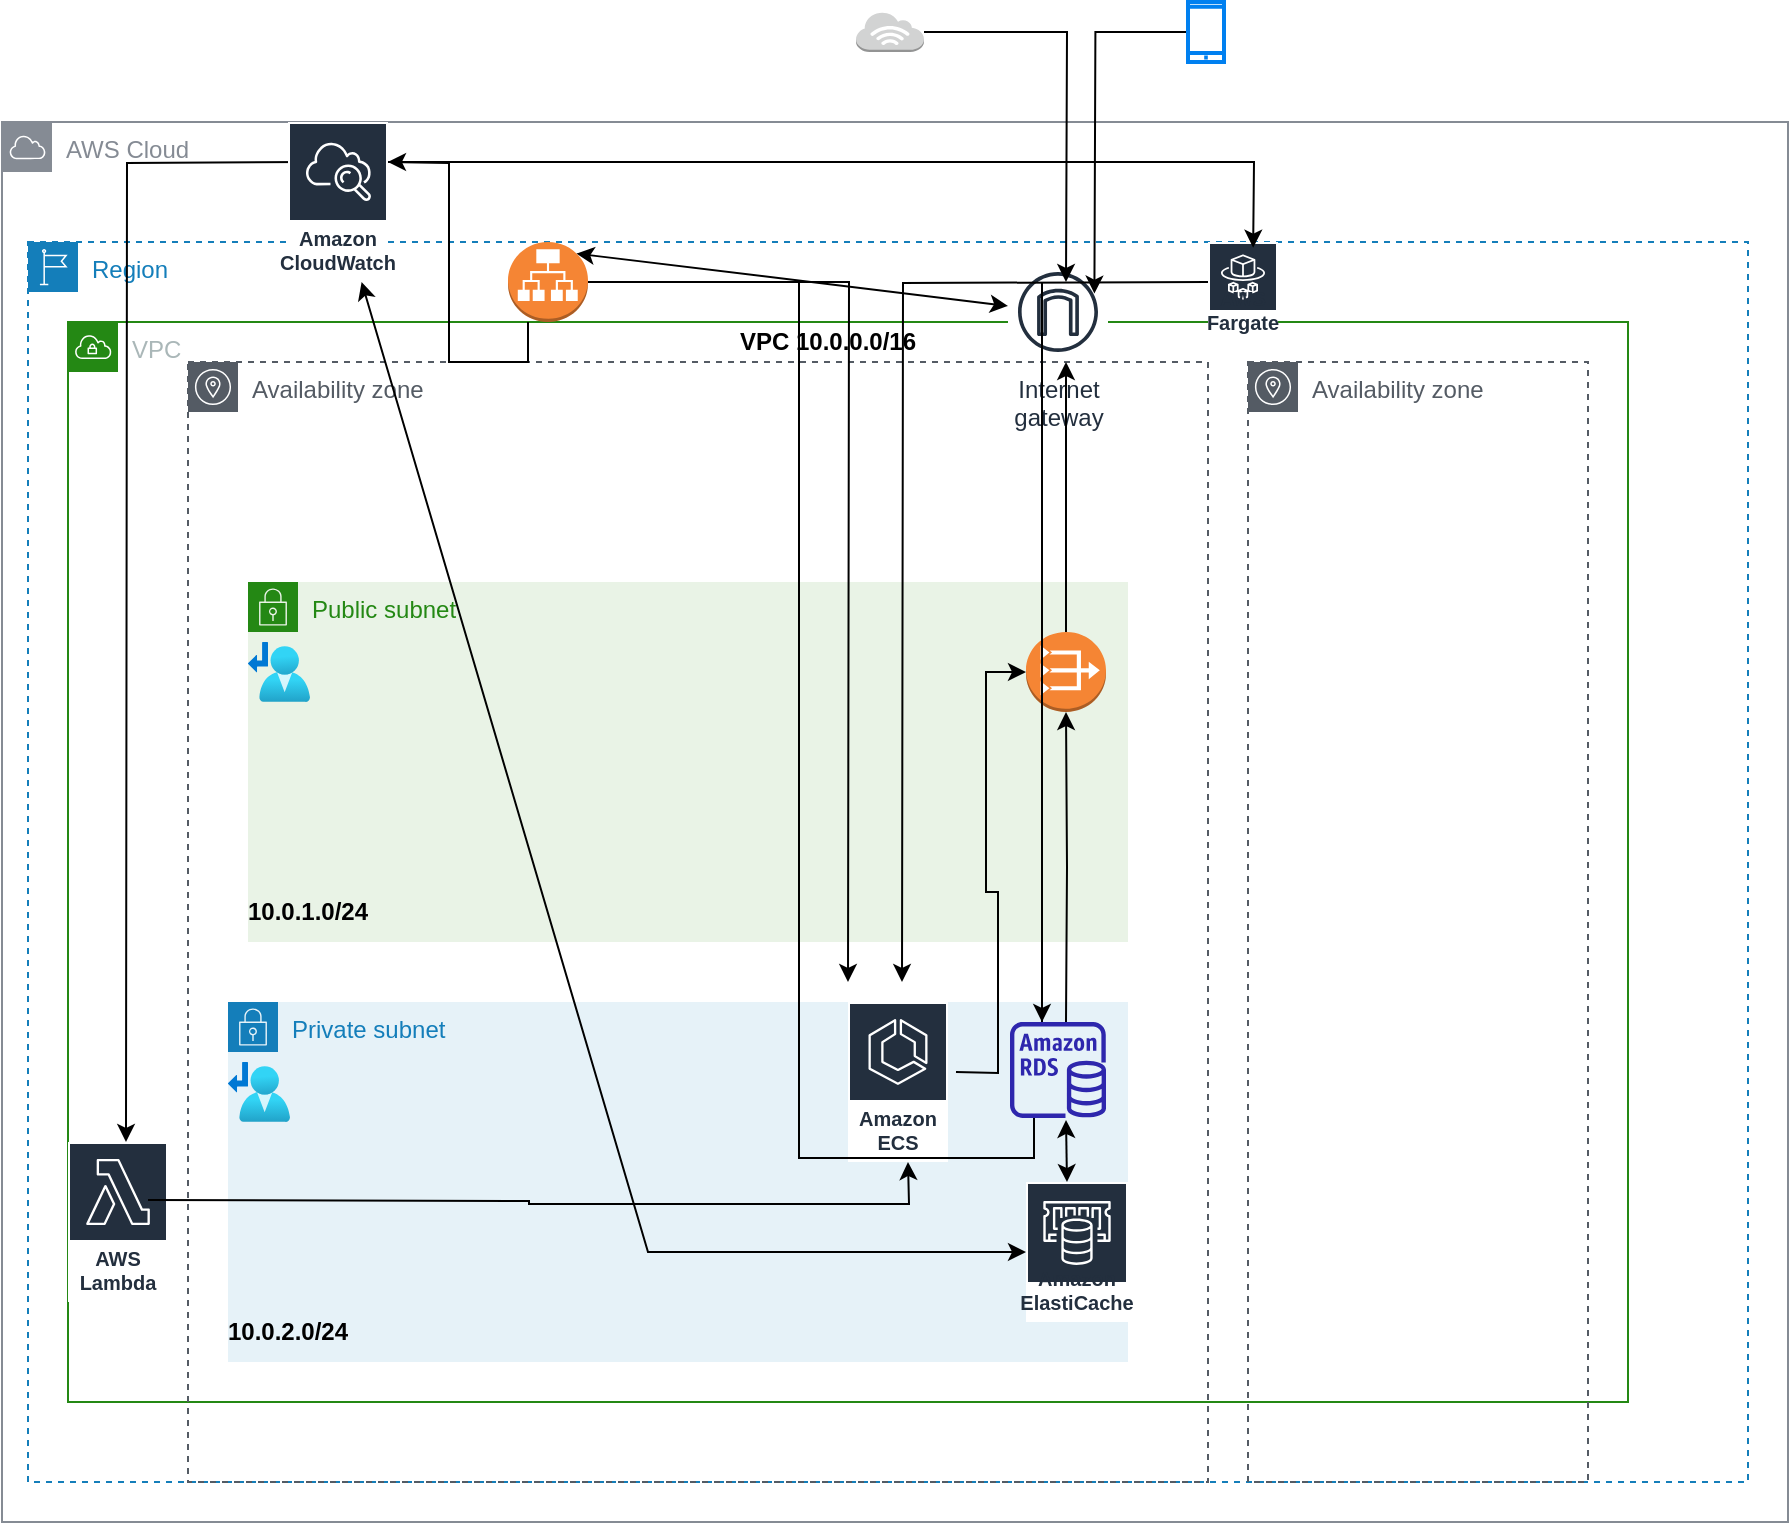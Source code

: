 <mxfile version="16.5.6" type="github">
  <diagram id="bJjdfScnOhEYDZ1nvRLR" name="Page-1">
    <mxGraphModel dx="2310" dy="1950" grid="1" gridSize="10" guides="1" tooltips="1" connect="1" arrows="1" fold="1" page="1" pageScale="1" pageWidth="827" pageHeight="1169" math="0" shadow="0">
      <root>
        <mxCell id="0" />
        <mxCell id="bB3c_y69kQhv3heVyW8m-2" parent="0" />
        <mxCell id="bB3c_y69kQhv3heVyW8m-3" value="Region" style="points=[[0,0],[0.25,0],[0.5,0],[0.75,0],[1,0],[1,0.25],[1,0.5],[1,0.75],[1,1],[0.75,1],[0.5,1],[0.25,1],[0,1],[0,0.75],[0,0.5],[0,0.25]];outlineConnect=0;gradientColor=none;html=1;whiteSpace=wrap;fontSize=12;fontStyle=0;container=1;pointerEvents=0;collapsible=0;recursiveResize=0;shape=mxgraph.aws4.group;grIcon=mxgraph.aws4.group_region;strokeColor=#147EBA;fillColor=none;verticalAlign=top;align=left;spacingLeft=30;fontColor=#147EBA;dashed=1;" parent="bB3c_y69kQhv3heVyW8m-2" vertex="1">
          <mxGeometry x="10" y="10" width="860" height="620" as="geometry" />
        </mxCell>
        <mxCell id="bB3c_y69kQhv3heVyW8m-5" value="VPC" style="points=[[0,0],[0.25,0],[0.5,0],[0.75,0],[1,0],[1,0.25],[1,0.5],[1,0.75],[1,1],[0.75,1],[0.5,1],[0.25,1],[0,1],[0,0.75],[0,0.5],[0,0.25]];outlineConnect=0;gradientColor=none;html=1;whiteSpace=wrap;fontSize=12;fontStyle=0;container=0;pointerEvents=0;collapsible=0;recursiveResize=0;shape=mxgraph.aws4.group;grIcon=mxgraph.aws4.group_vpc;strokeColor=#248814;fillColor=none;verticalAlign=top;align=left;spacingLeft=30;fontColor=#AAB7B8;dashed=0;" parent="bB3c_y69kQhv3heVyW8m-3" vertex="1">
          <mxGeometry x="20" y="40" width="780" height="540" as="geometry" />
        </mxCell>
        <UserObject label="&lt;b&gt;VPC 10.0.0.0/16&lt;/b&gt;" placeholders="1" name="Variable" id="bB3c_y69kQhv3heVyW8m-9">
          <mxCell style="text;html=1;strokeColor=none;fillColor=none;align=center;verticalAlign=middle;whiteSpace=wrap;overflow=hidden;" parent="bB3c_y69kQhv3heVyW8m-3" vertex="1">
            <mxGeometry x="345" y="40" width="110" height="20" as="geometry" />
          </mxCell>
        </UserObject>
        <mxCell id="rqBP-0w8A14e_5uNB48a-29" value="AWS Cloud" style="sketch=0;outlineConnect=0;gradientColor=none;html=1;whiteSpace=wrap;fontSize=12;fontStyle=0;shape=mxgraph.aws4.group;grIcon=mxgraph.aws4.group_aws_cloud;strokeColor=#858B94;fillColor=none;verticalAlign=top;align=left;spacingLeft=30;fontColor=#858B94;dashed=0;" parent="bB3c_y69kQhv3heVyW8m-3" vertex="1">
          <mxGeometry x="-13" y="-60" width="893" height="700" as="geometry" />
        </mxCell>
        <mxCell id="rqBP-0w8A14e_5uNB48a-3" value="" style="outlineConnect=0;dashed=0;verticalLabelPosition=bottom;verticalAlign=top;align=center;html=1;shape=mxgraph.aws3.application_load_balancer;fillColor=#F58534;gradientColor=none;" parent="bB3c_y69kQhv3heVyW8m-3" vertex="1">
          <mxGeometry x="240" width="40" height="40" as="geometry" />
        </mxCell>
        <mxCell id="rqBP-0w8A14e_5uNB48a-5" value="" style="endArrow=classic;startArrow=classic;html=1;rounded=0;entryX=0.855;entryY=0.145;entryDx=0;entryDy=0;entryPerimeter=0;" parent="bB3c_y69kQhv3heVyW8m-3" source="rqBP-0w8A14e_5uNB48a-33" target="rqBP-0w8A14e_5uNB48a-3" edge="1">
          <mxGeometry width="50" height="50" relative="1" as="geometry">
            <mxPoint x="499" y="37.206" as="sourcePoint" />
            <mxPoint x="650" y="350" as="targetPoint" />
          </mxGeometry>
        </mxCell>
        <mxCell id="rqBP-0w8A14e_5uNB48a-32" value="AWS Lambda" style="sketch=0;outlineConnect=0;fontColor=#232F3E;gradientColor=none;strokeColor=#ffffff;fillColor=#232F3E;dashed=0;verticalLabelPosition=middle;verticalAlign=bottom;align=center;html=1;whiteSpace=wrap;fontSize=10;fontStyle=1;spacing=3;shape=mxgraph.aws4.productIcon;prIcon=mxgraph.aws4.lambda;" parent="bB3c_y69kQhv3heVyW8m-3" vertex="1">
          <mxGeometry x="20" y="450" width="50" height="80" as="geometry" />
        </mxCell>
        <mxCell id="rqBP-0w8A14e_5uNB48a-33" value="Internet&#xa;gateway" style="sketch=0;outlineConnect=0;fontColor=#232F3E;gradientColor=none;strokeColor=#232F3E;fillColor=#ffffff;dashed=0;verticalLabelPosition=bottom;verticalAlign=top;align=center;html=1;fontSize=12;fontStyle=0;aspect=fixed;shape=mxgraph.aws4.resourceIcon;resIcon=mxgraph.aws4.internet_gateway;" parent="bB3c_y69kQhv3heVyW8m-3" vertex="1">
          <mxGeometry x="490" y="10" width="50" height="50" as="geometry" />
        </mxCell>
        <mxCell id="IcXUuV9AT2UmC7xQ3hC1-0" value="AWS Fargate" style="sketch=0;outlineConnect=0;fontColor=#232F3E;gradientColor=none;strokeColor=#ffffff;fillColor=#232F3E;dashed=0;verticalLabelPosition=middle;verticalAlign=bottom;align=center;html=1;whiteSpace=wrap;fontSize=10;fontStyle=1;spacing=3;shape=mxgraph.aws4.productIcon;prIcon=mxgraph.aws4.fargate;" vertex="1" parent="bB3c_y69kQhv3heVyW8m-3">
          <mxGeometry x="590" width="35" height="50" as="geometry" />
        </mxCell>
        <mxCell id="rqBP-0w8A14e_5uNB48a-27" style="edgeStyle=orthogonalEdgeStyle;rounded=0;orthogonalLoop=1;jettySize=auto;html=1;" parent="bB3c_y69kQhv3heVyW8m-2" source="bB3c_y69kQhv3heVyW8m-22" edge="1">
          <mxGeometry relative="1" as="geometry">
            <mxPoint x="529" y="30" as="targetPoint" />
          </mxGeometry>
        </mxCell>
        <mxCell id="bB3c_y69kQhv3heVyW8m-22" value="" style="outlineConnect=0;dashed=0;verticalLabelPosition=bottom;verticalAlign=top;align=center;html=1;shape=mxgraph.aws3.internet_3;fillColor=#D2D3D3;gradientColor=none;" parent="bB3c_y69kQhv3heVyW8m-2" vertex="1">
          <mxGeometry x="424" y="-105" width="34" height="20" as="geometry" />
        </mxCell>
        <mxCell id="vMngIz2PfXexnk4Se60b-8" value="Availability zone" style="sketch=0;outlineConnect=0;gradientColor=none;html=1;whiteSpace=wrap;fontSize=12;fontStyle=0;shape=mxgraph.aws4.group;grIcon=mxgraph.aws4.group_availability_zone;strokeColor=#545B64;fillColor=none;verticalAlign=top;align=left;spacingLeft=30;fontColor=#545B64;dashed=1;" parent="bB3c_y69kQhv3heVyW8m-2" vertex="1">
          <mxGeometry x="90" y="70" width="510" height="560" as="geometry" />
        </mxCell>
        <mxCell id="vMngIz2PfXexnk4Se60b-9" value="Availability zone" style="sketch=0;outlineConnect=0;gradientColor=none;html=1;whiteSpace=wrap;fontSize=12;fontStyle=0;shape=mxgraph.aws4.group;grIcon=mxgraph.aws4.group_availability_zone;strokeColor=#545B64;fillColor=none;verticalAlign=top;align=left;spacingLeft=30;fontColor=#545B64;dashed=1;" parent="bB3c_y69kQhv3heVyW8m-2" vertex="1">
          <mxGeometry x="620" y="70" width="170" height="560" as="geometry" />
        </mxCell>
        <mxCell id="vMngIz2PfXexnk4Se60b-11" value="Public subnet" style="points=[[0,0],[0.25,0],[0.5,0],[0.75,0],[1,0],[1,0.25],[1,0.5],[1,0.75],[1,1],[0.75,1],[0.5,1],[0.25,1],[0,1],[0,0.75],[0,0.5],[0,0.25]];outlineConnect=0;gradientColor=none;html=1;whiteSpace=wrap;fontSize=12;fontStyle=0;container=1;pointerEvents=0;collapsible=0;recursiveResize=0;shape=mxgraph.aws4.group;grIcon=mxgraph.aws4.group_security_group;grStroke=0;strokeColor=#248814;fillColor=#E9F3E6;verticalAlign=top;align=left;spacingLeft=30;fontColor=#248814;dashed=0;" parent="bB3c_y69kQhv3heVyW8m-2" vertex="1">
          <mxGeometry x="120" y="180" width="440" height="180" as="geometry" />
        </mxCell>
        <mxCell id="vMngIz2PfXexnk4Se60b-29" value="&lt;b&gt;10.0.1.0/24&lt;/b&gt;" style="text;html=1;strokeColor=none;fillColor=none;align=center;verticalAlign=middle;whiteSpace=wrap;rounded=0;" parent="vMngIz2PfXexnk4Se60b-11" vertex="1">
          <mxGeometry x="-1.11e-15" y="150" width="60" height="30" as="geometry" />
        </mxCell>
        <mxCell id="vMngIz2PfXexnk4Se60b-12" value="Private subnet" style="points=[[0,0],[0.25,0],[0.5,0],[0.75,0],[1,0],[1,0.25],[1,0.5],[1,0.75],[1,1],[0.75,1],[0.5,1],[0.25,1],[0,1],[0,0.75],[0,0.5],[0,0.25]];outlineConnect=0;gradientColor=none;html=1;whiteSpace=wrap;fontSize=12;fontStyle=0;container=1;pointerEvents=0;collapsible=0;recursiveResize=0;shape=mxgraph.aws4.group;grIcon=mxgraph.aws4.group_security_group;grStroke=0;strokeColor=#147EBA;fillColor=#E6F2F8;verticalAlign=top;align=left;spacingLeft=30;fontColor=#147EBA;dashed=0;" parent="bB3c_y69kQhv3heVyW8m-2" vertex="1">
          <mxGeometry x="110" y="390" width="450" height="180" as="geometry" />
        </mxCell>
        <mxCell id="vMngIz2PfXexnk4Se60b-30" value="&lt;b&gt;10.0.2.0/24&lt;/b&gt;" style="text;html=1;strokeColor=none;fillColor=none;align=center;verticalAlign=middle;whiteSpace=wrap;rounded=0;" parent="vMngIz2PfXexnk4Se60b-12" vertex="1">
          <mxGeometry y="150" width="60" height="30" as="geometry" />
        </mxCell>
        <mxCell id="rqBP-0w8A14e_5uNB48a-16" value="" style="endArrow=classic;startArrow=classic;html=1;rounded=0;exitX=0.5;exitY=0;exitDx=0;exitDy=0;exitPerimeter=0;entryX=0.5;entryY=1;entryDx=0;entryDy=0;entryPerimeter=0;" parent="vMngIz2PfXexnk4Se60b-12" edge="1">
          <mxGeometry width="50" height="50" relative="1" as="geometry">
            <mxPoint x="419.5" y="90" as="sourcePoint" />
            <mxPoint x="419" y="59" as="targetPoint" />
          </mxGeometry>
        </mxCell>
        <mxCell id="rqBP-0w8A14e_5uNB48a-34" value="Amazon ECS" style="sketch=0;outlineConnect=0;fontColor=#232F3E;gradientColor=none;strokeColor=#ffffff;fillColor=#232F3E;dashed=0;verticalLabelPosition=middle;verticalAlign=bottom;align=center;html=1;whiteSpace=wrap;fontSize=10;fontStyle=1;spacing=3;shape=mxgraph.aws4.productIcon;prIcon=mxgraph.aws4.ecs;" parent="vMngIz2PfXexnk4Se60b-12" vertex="1">
          <mxGeometry x="310" width="50" height="80" as="geometry" />
        </mxCell>
        <mxCell id="vMngIz2PfXexnk4Se60b-14" value="" style="outlineConnect=0;dashed=0;verticalLabelPosition=bottom;verticalAlign=top;align=center;html=1;shape=mxgraph.aws3.vpc_nat_gateway;fillColor=#F58534;gradientColor=none;" parent="bB3c_y69kQhv3heVyW8m-2" vertex="1">
          <mxGeometry x="509" y="205" width="40" height="40" as="geometry" />
        </mxCell>
        <object label="" local="10.0.0.0/16" internet_gatway="0.0.0.0/0" id="vMngIz2PfXexnk4Se60b-22">
          <mxCell style="aspect=fixed;html=1;points=[];align=center;image;fontSize=12;image=img/lib/azure2/networking/Route_Tables.svg;" parent="bB3c_y69kQhv3heVyW8m-2" vertex="1">
            <mxGeometry x="120" y="210" width="30.97" height="30" as="geometry" />
          </mxCell>
        </object>
        <object label="" local="10.0.0.0/16" NAT_gateway="0.0.0.0/0" id="vMngIz2PfXexnk4Se60b-34">
          <mxCell style="aspect=fixed;html=1;points=[];align=center;image;fontSize=12;image=img/lib/azure2/networking/Route_Tables.svg;" parent="bB3c_y69kQhv3heVyW8m-2" vertex="1">
            <mxGeometry x="110" y="420" width="30.97" height="30" as="geometry" />
          </mxCell>
        </object>
        <mxCell id="rqBP-0w8A14e_5uNB48a-14" style="edgeStyle=orthogonalEdgeStyle;rounded=0;orthogonalLoop=1;jettySize=auto;html=1;" parent="bB3c_y69kQhv3heVyW8m-2" source="rqBP-0w8A14e_5uNB48a-3" edge="1">
          <mxGeometry relative="1" as="geometry">
            <mxPoint x="420" y="380" as="targetPoint" />
          </mxGeometry>
        </mxCell>
        <mxCell id="rqBP-0w8A14e_5uNB48a-7" style="edgeStyle=orthogonalEdgeStyle;rounded=0;orthogonalLoop=1;jettySize=auto;html=1;entryX=0.5;entryY=1;entryDx=0;entryDy=0;entryPerimeter=0;" parent="bB3c_y69kQhv3heVyW8m-2" target="vMngIz2PfXexnk4Se60b-14" edge="1">
          <mxGeometry relative="1" as="geometry">
            <mxPoint x="529" y="400" as="sourcePoint" />
          </mxGeometry>
        </mxCell>
        <mxCell id="rqBP-0w8A14e_5uNB48a-8" value="" style="endArrow=classic;html=1;rounded=0;exitX=0.5;exitY=0;exitDx=0;exitDy=0;exitPerimeter=0;entryX=0.5;entryY=1;entryDx=0;entryDy=0;entryPerimeter=0;" parent="bB3c_y69kQhv3heVyW8m-2" source="vMngIz2PfXexnk4Se60b-14" edge="1">
          <mxGeometry width="50" height="50" relative="1" as="geometry">
            <mxPoint x="610" y="410" as="sourcePoint" />
            <mxPoint x="529" y="70" as="targetPoint" />
          </mxGeometry>
        </mxCell>
        <mxCell id="rqBP-0w8A14e_5uNB48a-12" style="edgeStyle=orthogonalEdgeStyle;rounded=0;orthogonalLoop=1;jettySize=auto;html=1;entryX=0;entryY=0.5;entryDx=0;entryDy=0;entryPerimeter=0;" parent="bB3c_y69kQhv3heVyW8m-2" target="vMngIz2PfXexnk4Se60b-14" edge="1">
          <mxGeometry relative="1" as="geometry">
            <mxPoint x="474" y="425" as="sourcePoint" />
            <mxPoint x="494" y="225" as="targetPoint" />
          </mxGeometry>
        </mxCell>
        <mxCell id="rqBP-0w8A14e_5uNB48a-17" style="edgeStyle=orthogonalEdgeStyle;rounded=0;orthogonalLoop=1;jettySize=auto;html=1;" parent="bB3c_y69kQhv3heVyW8m-2" edge="1">
          <mxGeometry relative="1" as="geometry">
            <mxPoint x="447" y="380" as="targetPoint" />
            <mxPoint x="600" y="30.0" as="sourcePoint" />
          </mxGeometry>
        </mxCell>
        <mxCell id="rqBP-0w8A14e_5uNB48a-19" style="edgeStyle=orthogonalEdgeStyle;rounded=0;orthogonalLoop=1;jettySize=auto;html=1;" parent="bB3c_y69kQhv3heVyW8m-2" edge="1">
          <mxGeometry relative="1" as="geometry">
            <mxPoint x="70" y="489" as="sourcePoint" />
            <mxPoint x="450" y="470" as="targetPoint" />
          </mxGeometry>
        </mxCell>
        <mxCell id="rqBP-0w8A14e_5uNB48a-24" style="edgeStyle=orthogonalEdgeStyle;rounded=0;orthogonalLoop=1;jettySize=auto;html=1;startArrow=none;" parent="bB3c_y69kQhv3heVyW8m-2" source="rqBP-0w8A14e_5uNB48a-30" edge="1">
          <mxGeometry relative="1" as="geometry">
            <mxPoint x="517" y="400" as="targetPoint" />
            <Array as="points">
              <mxPoint x="517" y="30" />
            </Array>
          </mxGeometry>
        </mxCell>
        <mxCell id="rqBP-0w8A14e_5uNB48a-26" style="edgeStyle=orthogonalEdgeStyle;rounded=0;orthogonalLoop=1;jettySize=auto;html=1;entryX=0.855;entryY=0.145;entryDx=0;entryDy=0;entryPerimeter=0;" parent="bB3c_y69kQhv3heVyW8m-2" source="rqBP-0w8A14e_5uNB48a-25" edge="1">
          <mxGeometry relative="1" as="geometry">
            <mxPoint x="543.2" y="35.8" as="targetPoint" />
          </mxGeometry>
        </mxCell>
        <mxCell id="rqBP-0w8A14e_5uNB48a-25" value="" style="html=1;verticalLabelPosition=bottom;align=center;labelBackgroundColor=#ffffff;verticalAlign=top;strokeWidth=2;strokeColor=#0080F0;shadow=0;dashed=0;shape=mxgraph.ios7.icons.smartphone;" parent="bB3c_y69kQhv3heVyW8m-2" vertex="1">
          <mxGeometry x="590" y="-110" width="18" height="30" as="geometry" />
        </mxCell>
        <mxCell id="rqBP-0w8A14e_5uNB48a-28" value="" style="edgeStyle=orthogonalEdgeStyle;rounded=0;orthogonalLoop=1;jettySize=auto;html=1;entryX=0.25;entryY=1;entryDx=0;entryDy=0;entryPerimeter=0;endArrow=none;" parent="bB3c_y69kQhv3heVyW8m-2" target="rqBP-0w8A14e_5uNB48a-3" edge="1">
          <mxGeometry relative="1" as="geometry">
            <mxPoint x="190" y="-30.0" as="sourcePoint" />
            <mxPoint x="516.75" y="449" as="targetPoint" />
          </mxGeometry>
        </mxCell>
        <mxCell id="rqBP-0w8A14e_5uNB48a-21" style="edgeStyle=orthogonalEdgeStyle;rounded=0;orthogonalLoop=1;jettySize=auto;html=1;entryX=0.5;entryY=0;entryDx=0;entryDy=0;entryPerimeter=0;" parent="bB3c_y69kQhv3heVyW8m-2" edge="1">
          <mxGeometry relative="1" as="geometry">
            <mxPoint x="59" y="460" as="targetPoint" />
            <mxPoint x="150" y="-30.0" as="sourcePoint" />
          </mxGeometry>
        </mxCell>
        <mxCell id="rqBP-0w8A14e_5uNB48a-30" value="" style="sketch=0;outlineConnect=0;fontColor=#232F3E;gradientColor=none;fillColor=#2E27AD;strokeColor=none;dashed=0;verticalLabelPosition=bottom;verticalAlign=top;align=center;html=1;fontSize=12;fontStyle=0;aspect=fixed;pointerEvents=1;shape=mxgraph.aws4.rds_instance;" parent="bB3c_y69kQhv3heVyW8m-2" vertex="1">
          <mxGeometry x="501" y="400" width="48" height="48" as="geometry" />
        </mxCell>
        <mxCell id="rqBP-0w8A14e_5uNB48a-31" value="" style="edgeStyle=orthogonalEdgeStyle;rounded=0;orthogonalLoop=1;jettySize=auto;html=1;entryX=0.25;entryY=1;entryDx=0;entryDy=0;entryPerimeter=0;startArrow=none;endArrow=none;" parent="bB3c_y69kQhv3heVyW8m-2" source="rqBP-0w8A14e_5uNB48a-3" target="rqBP-0w8A14e_5uNB48a-30" edge="1">
          <mxGeometry relative="1" as="geometry">
            <mxPoint x="290" y="30" as="sourcePoint" />
            <mxPoint x="516.75" y="449" as="targetPoint" />
            <Array as="points" />
          </mxGeometry>
        </mxCell>
        <mxCell id="rqBP-0w8A14e_5uNB48a-35" value="Amazon ElastiCache" style="sketch=0;outlineConnect=0;fontColor=#232F3E;gradientColor=none;strokeColor=#ffffff;fillColor=#232F3E;dashed=0;verticalLabelPosition=middle;verticalAlign=bottom;align=center;html=1;whiteSpace=wrap;fontSize=10;fontStyle=1;spacing=3;shape=mxgraph.aws4.productIcon;prIcon=mxgraph.aws4.elasticache;" parent="bB3c_y69kQhv3heVyW8m-2" vertex="1">
          <mxGeometry x="509" y="480" width="51" height="70" as="geometry" />
        </mxCell>
        <mxCell id="rqBP-0w8A14e_5uNB48a-36" value="" style="endArrow=classic;startArrow=classic;html=1;rounded=0;" parent="bB3c_y69kQhv3heVyW8m-2" source="rqBP-0w8A14e_5uNB48a-35" target="IcXUuV9AT2UmC7xQ3hC1-4" edge="1">
          <mxGeometry width="50" height="50" relative="1" as="geometry">
            <mxPoint x="610" y="230" as="sourcePoint" />
            <mxPoint x="170" y="-10.0" as="targetPoint" />
            <Array as="points">
              <mxPoint x="320" y="515" />
            </Array>
          </mxGeometry>
        </mxCell>
        <mxCell id="IcXUuV9AT2UmC7xQ3hC1-3" value="" style="endArrow=classic;startArrow=classic;html=1;rounded=0;exitX=0.645;exitY=0.057;exitDx=0;exitDy=0;exitPerimeter=0;" edge="1" parent="bB3c_y69kQhv3heVyW8m-2" source="IcXUuV9AT2UmC7xQ3hC1-0">
          <mxGeometry width="50" height="50" relative="1" as="geometry">
            <mxPoint x="420" y="350" as="sourcePoint" />
            <mxPoint x="190" y="-30" as="targetPoint" />
            <Array as="points">
              <mxPoint x="623" y="-30" />
            </Array>
          </mxGeometry>
        </mxCell>
        <mxCell id="IcXUuV9AT2UmC7xQ3hC1-4" value="Amazon CloudWatch" style="sketch=0;outlineConnect=0;fontColor=#232F3E;gradientColor=none;strokeColor=#ffffff;fillColor=#232F3E;dashed=0;verticalLabelPosition=middle;verticalAlign=bottom;align=center;html=1;whiteSpace=wrap;fontSize=10;fontStyle=1;spacing=3;shape=mxgraph.aws4.productIcon;prIcon=mxgraph.aws4.cloudwatch;" vertex="1" parent="bB3c_y69kQhv3heVyW8m-2">
          <mxGeometry x="140" y="-50" width="50" height="80" as="geometry" />
        </mxCell>
      </root>
    </mxGraphModel>
  </diagram>
</mxfile>
